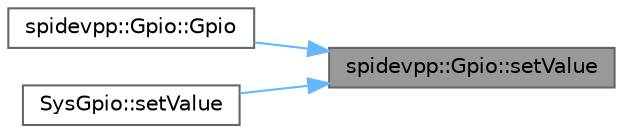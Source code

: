 digraph "spidevpp::Gpio::setValue"
{
 // LATEX_PDF_SIZE
  bgcolor="transparent";
  edge [fontname=Helvetica,fontsize=10,labelfontname=Helvetica,labelfontsize=10];
  node [fontname=Helvetica,fontsize=10,shape=box,height=0.2,width=0.4];
  rankdir="RL";
  Node1 [label="spidevpp::Gpio::setValue",height=0.2,width=0.4,color="gray40", fillcolor="grey60", style="filled", fontcolor="black",tooltip=" "];
  Node1 -> Node2 [dir="back",color="steelblue1",style="solid"];
  Node2 [label="spidevpp::Gpio::Gpio",height=0.2,width=0.4,color="grey40", fillcolor="white", style="filled",URL="$classspidevpp_1_1_gpio.html#a6eef0d9a6619fba0e2af6d364f792ded",tooltip=" "];
  Node1 -> Node3 [dir="back",color="steelblue1",style="solid"];
  Node3 [label="SysGpio::setValue",height=0.2,width=0.4,color="grey40", fillcolor="white", style="filled",URL="$class_sys_gpio.html#a9baa7e752011933cbbdb85645038e7f9",tooltip=" "];
}
